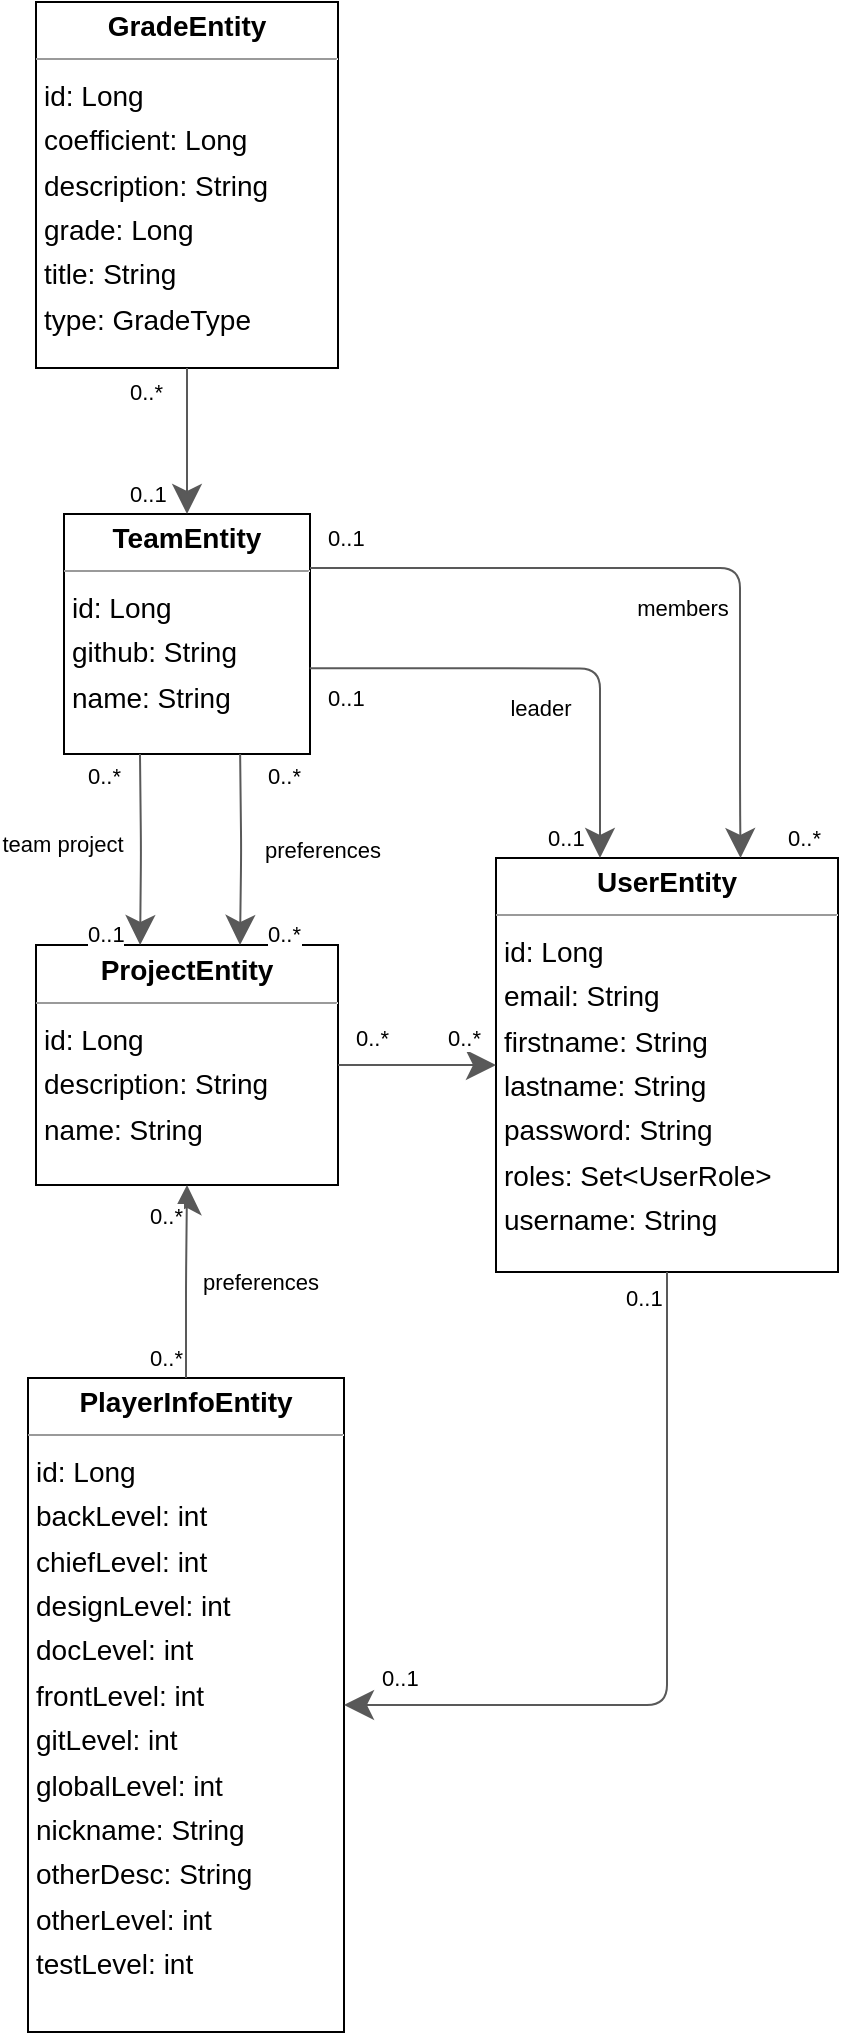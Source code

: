 <mxfile version="22.1.2" type="device">
  <diagram id="BaOxwKHlPyZWeWgeZCKj" name="Page-1">
    <mxGraphModel dx="503" dy="1462" grid="1" gridSize="10" guides="1" tooltips="1" connect="1" arrows="1" fold="1" page="1" pageScale="1" pageWidth="827" pageHeight="1169" background="none" math="0" shadow="0">
      <root>
        <mxCell id="0" />
        <mxCell id="1" parent="0" />
        <mxCell id="EuVTCKPE9AfQzZ4XW-F--8" value="&lt;p style=&quot;margin:0px;margin-top:4px;text-align:center;&quot;&gt;&lt;b&gt;GradeEntity&lt;/b&gt;&lt;/p&gt;&lt;hr size=&quot;1&quot;/&gt;&lt;p style=&quot;margin:0 0 0 4px;line-height:1.6;&quot;&gt; id:  Long &lt;br/&gt; coefficient:  Long &lt;br/&gt; description:  String &lt;br/&gt; grade:  Long &lt;br/&gt; title:  String &lt;br/&gt; type:  GradeType &lt;/p&gt;" style="verticalAlign=top;align=left;overflow=fill;fontSize=14;fontFamily=Helvetica;html=1;rounded=0;shadow=0;comic=0;labelBackgroundColor=none;strokeWidth=1;" vertex="1" parent="1">
          <mxGeometry x="215" y="-1092" width="151" height="183" as="geometry" />
        </mxCell>
        <mxCell id="EuVTCKPE9AfQzZ4XW-F--9" value="&lt;p style=&quot;margin:0px;margin-top:4px;text-align:center;&quot;&gt;&lt;b&gt;PlayerInfoEntity&lt;/b&gt;&lt;/p&gt;&lt;hr size=&quot;1&quot;/&gt;&lt;p style=&quot;margin:0 0 0 4px;line-height:1.6;&quot;&gt; id:  Long &lt;br/&gt; backLevel:  int &lt;br/&gt; chiefLevel:  int &lt;br/&gt; designLevel:  int &lt;br/&gt; docLevel:  int &lt;br/&gt; frontLevel:  int &lt;br/&gt; gitLevel:  int &lt;br/&gt; globalLevel:  int &lt;br/&gt; nickname:  String &lt;br/&gt; otherDesc:  String &lt;br/&gt; otherLevel:  int &lt;br/&gt; testLevel:  int &lt;/p&gt;" style="verticalAlign=top;align=left;overflow=fill;fontSize=14;fontFamily=Helvetica;html=1;rounded=0;shadow=0;comic=0;labelBackgroundColor=none;strokeWidth=1;" vertex="1" parent="1">
          <mxGeometry x="211" y="-404" width="158" height="327" as="geometry" />
        </mxCell>
        <mxCell id="EuVTCKPE9AfQzZ4XW-F--10" value="&lt;p style=&quot;margin:0px;margin-top:4px;text-align:center;&quot;&gt;&lt;b&gt;ProjectEntity&lt;/b&gt;&lt;/p&gt;&lt;hr size=&quot;1&quot;/&gt;&lt;p style=&quot;margin:0 0 0 4px;line-height:1.6;&quot;&gt; id:  Long &lt;br/&gt; description:  String &lt;br/&gt; name:  String &lt;/p&gt;" style="verticalAlign=top;align=left;overflow=fill;fontSize=14;fontFamily=Helvetica;html=1;rounded=0;shadow=0;comic=0;labelBackgroundColor=none;strokeWidth=1;" vertex="1" parent="1">
          <mxGeometry x="215" y="-620.5" width="151" height="120" as="geometry" />
        </mxCell>
        <mxCell id="EuVTCKPE9AfQzZ4XW-F--11" value="&lt;p style=&quot;margin:0px;margin-top:4px;text-align:center;&quot;&gt;&lt;b&gt;TeamEntity&lt;/b&gt;&lt;/p&gt;&lt;hr size=&quot;1&quot;/&gt;&lt;p style=&quot;margin:0 0 0 4px;line-height:1.6;&quot;&gt; id:  Long &lt;br/&gt; github:  String &lt;br/&gt; name:  String &lt;/p&gt;" style="verticalAlign=top;align=left;overflow=fill;fontSize=14;fontFamily=Helvetica;html=1;rounded=0;shadow=0;comic=0;labelBackgroundColor=none;strokeWidth=1;" vertex="1" parent="1">
          <mxGeometry x="229" y="-836" width="123" height="120" as="geometry" />
        </mxCell>
        <mxCell id="EuVTCKPE9AfQzZ4XW-F--12" value="&lt;p style=&quot;margin:0px;margin-top:4px;text-align:center;&quot;&gt;&lt;b&gt;UserEntity&lt;/b&gt;&lt;/p&gt;&lt;hr size=&quot;1&quot;/&gt;&lt;p style=&quot;margin:0 0 0 4px;line-height:1.6;&quot;&gt; id:  Long &lt;br/&gt; email:  String &lt;br/&gt; firstname:  String &lt;br/&gt; lastname:  String &lt;br/&gt; password:  String &lt;br/&gt; roles:  Set&amp;lt;UserRole&amp;gt; &lt;br/&gt; username:  String &lt;/p&gt;" style="verticalAlign=top;align=left;overflow=fill;fontSize=14;fontFamily=Helvetica;html=1;rounded=0;shadow=0;comic=0;labelBackgroundColor=none;strokeWidth=1;" vertex="1" parent="1">
          <mxGeometry x="445" y="-664" width="171" height="207" as="geometry" />
        </mxCell>
        <mxCell id="EuVTCKPE9AfQzZ4XW-F--13" value="" style="html=1;rounded=1;edgeStyle=orthogonalEdgeStyle;dashed=0;startArrow=none;endArrow=classic;endSize=12;strokeColor=#595959;exitX=0.500;exitY=1.000;exitDx=0;exitDy=0;entryX=0.500;entryY=0.000;entryDx=0;entryDy=0;" edge="1" parent="1" source="EuVTCKPE9AfQzZ4XW-F--8" target="EuVTCKPE9AfQzZ4XW-F--11">
          <mxGeometry width="50" height="50" relative="1" as="geometry">
            <Array as="points" />
          </mxGeometry>
        </mxCell>
        <mxCell id="EuVTCKPE9AfQzZ4XW-F--14" value="0..*" style="edgeLabel;resizable=0;html=1;align=left;verticalAlign=top;strokeColor=default;" vertex="1" connectable="0" parent="EuVTCKPE9AfQzZ4XW-F--13">
          <mxGeometry x="260" y="-910" as="geometry" />
        </mxCell>
        <mxCell id="EuVTCKPE9AfQzZ4XW-F--15" value="0..1" style="edgeLabel;resizable=0;html=1;align=left;verticalAlign=top;strokeColor=default;" vertex="1" connectable="0" parent="EuVTCKPE9AfQzZ4XW-F--13">
          <mxGeometry x="260" y="-859" as="geometry" />
        </mxCell>
        <mxCell id="EuVTCKPE9AfQzZ4XW-F--16" value="" style="html=1;rounded=1;edgeStyle=orthogonalEdgeStyle;dashed=0;startArrow=none;endArrow=classic;endSize=12;strokeColor=#595959;exitX=0.500;exitY=0.000;exitDx=0;exitDy=0;entryX=0.500;entryY=1.000;entryDx=0;entryDy=0;" edge="1" parent="1" source="EuVTCKPE9AfQzZ4XW-F--9" target="EuVTCKPE9AfQzZ4XW-F--10">
          <mxGeometry width="50" height="50" relative="1" as="geometry">
            <Array as="points" />
          </mxGeometry>
        </mxCell>
        <mxCell id="EuVTCKPE9AfQzZ4XW-F--17" value="0..*" style="edgeLabel;resizable=0;html=1;align=left;verticalAlign=top;strokeColor=default;" vertex="1" connectable="0" parent="EuVTCKPE9AfQzZ4XW-F--16">
          <mxGeometry x="270" y="-427" as="geometry" />
        </mxCell>
        <mxCell id="EuVTCKPE9AfQzZ4XW-F--18" value="0..*" style="edgeLabel;resizable=0;html=1;align=left;verticalAlign=top;strokeColor=default;" vertex="1" connectable="0" parent="EuVTCKPE9AfQzZ4XW-F--16">
          <mxGeometry x="270" y="-498" as="geometry" />
        </mxCell>
        <mxCell id="EuVTCKPE9AfQzZ4XW-F--19" value="preferences" style="edgeLabel;html=1;align=center;verticalAlign=middle;resizable=0;points=[];" vertex="1" connectable="0" parent="EuVTCKPE9AfQzZ4XW-F--16">
          <mxGeometry x="-0.015" y="1" relative="1" as="geometry">
            <mxPoint x="38" as="offset" />
          </mxGeometry>
        </mxCell>
        <mxCell id="EuVTCKPE9AfQzZ4XW-F--20" value="" style="html=1;rounded=1;edgeStyle=orthogonalEdgeStyle;dashed=0;startArrow=none;endArrow=classic;endSize=12;strokeColor=#595959;exitX=1.000;exitY=0.500;exitDx=0;exitDy=0;entryX=0.000;entryY=0.500;entryDx=0;entryDy=0;" edge="1" parent="1" source="EuVTCKPE9AfQzZ4XW-F--10" target="EuVTCKPE9AfQzZ4XW-F--12">
          <mxGeometry width="50" height="50" relative="1" as="geometry">
            <Array as="points" />
          </mxGeometry>
        </mxCell>
        <mxCell id="EuVTCKPE9AfQzZ4XW-F--21" value="0..*" style="edgeLabel;resizable=0;html=1;align=left;verticalAlign=top;strokeColor=default;" vertex="1" connectable="0" parent="EuVTCKPE9AfQzZ4XW-F--20">
          <mxGeometry x="373" y="-587" as="geometry" />
        </mxCell>
        <mxCell id="EuVTCKPE9AfQzZ4XW-F--22" value="0..*" style="edgeLabel;resizable=0;html=1;align=left;verticalAlign=top;strokeColor=default;direction=south;" vertex="1" connectable="0" parent="EuVTCKPE9AfQzZ4XW-F--20">
          <mxGeometry x="419" y="-587" as="geometry" />
        </mxCell>
        <mxCell id="EuVTCKPE9AfQzZ4XW-F--23" value="" style="html=1;rounded=1;edgeStyle=orthogonalEdgeStyle;dashed=0;startArrow=none;endArrow=classic;endSize=12;strokeColor=#595959;exitX=0.541;exitY=1.000;exitDx=0;exitDy=0;entryX=0.533;entryY=0.000;entryDx=0;entryDy=0;" edge="1" parent="1">
          <mxGeometry width="50" height="50" relative="1" as="geometry">
            <Array as="points" />
            <mxPoint x="317.063" y="-716" as="sourcePoint" />
            <mxPoint x="317.003" y="-620.5" as="targetPoint" />
          </mxGeometry>
        </mxCell>
        <mxCell id="EuVTCKPE9AfQzZ4XW-F--24" value="0..*" style="edgeLabel;resizable=0;html=1;align=left;verticalAlign=top;strokeColor=default;" vertex="1" connectable="0" parent="EuVTCKPE9AfQzZ4XW-F--23">
          <mxGeometry x="329" y="-718" as="geometry" />
        </mxCell>
        <mxCell id="EuVTCKPE9AfQzZ4XW-F--25" value="0..*" style="edgeLabel;resizable=0;html=1;align=left;verticalAlign=top;strokeColor=default;" vertex="1" connectable="0" parent="EuVTCKPE9AfQzZ4XW-F--23">
          <mxGeometry x="329" y="-639" as="geometry" />
        </mxCell>
        <mxCell id="EuVTCKPE9AfQzZ4XW-F--26" value="preferences" style="edgeLabel;html=1;align=center;verticalAlign=middle;resizable=0;points=[];" vertex="1" connectable="0" parent="EuVTCKPE9AfQzZ4XW-F--23">
          <mxGeometry x="0.031" y="1" relative="1" as="geometry">
            <mxPoint x="39" y="-2" as="offset" />
          </mxGeometry>
        </mxCell>
        <mxCell id="EuVTCKPE9AfQzZ4XW-F--27" value="" style="html=1;rounded=1;edgeStyle=orthogonalEdgeStyle;dashed=0;startArrow=none;endArrow=classic;endSize=12;strokeColor=#595959;exitX=0.459;exitY=1.000;exitDx=0;exitDy=0;entryX=0.467;entryY=0.000;entryDx=0;entryDy=0;" edge="1" parent="1">
          <mxGeometry width="50" height="50" relative="1" as="geometry">
            <Array as="points" />
            <mxPoint x="266.997" y="-716" as="sourcePoint" />
            <mxPoint x="267.057" y="-620.5" as="targetPoint" />
          </mxGeometry>
        </mxCell>
        <mxCell id="EuVTCKPE9AfQzZ4XW-F--28" value="0..*" style="edgeLabel;resizable=0;html=1;align=left;verticalAlign=top;strokeColor=default;" vertex="1" connectable="0" parent="EuVTCKPE9AfQzZ4XW-F--27">
          <mxGeometry x="239" y="-718" as="geometry" />
        </mxCell>
        <mxCell id="EuVTCKPE9AfQzZ4XW-F--29" value="0..1" style="edgeLabel;resizable=0;html=1;align=left;verticalAlign=top;strokeColor=default;" vertex="1" connectable="0" parent="EuVTCKPE9AfQzZ4XW-F--27">
          <mxGeometry x="239" y="-639" as="geometry" />
        </mxCell>
        <mxCell id="EuVTCKPE9AfQzZ4XW-F--30" value="team project" style="edgeLabel;html=1;align=center;verticalAlign=middle;resizable=0;points=[];" vertex="1" connectable="0" parent="EuVTCKPE9AfQzZ4XW-F--27">
          <mxGeometry x="-0.074" y="1" relative="1" as="geometry">
            <mxPoint x="-41" as="offset" />
          </mxGeometry>
        </mxCell>
        <mxCell id="EuVTCKPE9AfQzZ4XW-F--31" value="" style="html=1;rounded=1;edgeStyle=orthogonalEdgeStyle;dashed=0;startArrow=none;endArrow=classic;endSize=12;strokeColor=#595959;exitX=0.999;exitY=0.643;exitDx=0;exitDy=0;exitPerimeter=0;" edge="1" parent="1" source="EuVTCKPE9AfQzZ4XW-F--11" target="EuVTCKPE9AfQzZ4XW-F--12">
          <mxGeometry width="50" height="50" relative="1" as="geometry">
            <Array as="points">
              <mxPoint x="497" y="-759" />
            </Array>
            <mxPoint x="357" y="-759" as="sourcePoint" />
          </mxGeometry>
        </mxCell>
        <mxCell id="EuVTCKPE9AfQzZ4XW-F--32" value="0..1" style="edgeLabel;resizable=0;html=1;align=left;verticalAlign=top;strokeColor=default;" vertex="1" connectable="0" parent="EuVTCKPE9AfQzZ4XW-F--31">
          <mxGeometry x="359" y="-757" as="geometry" />
        </mxCell>
        <mxCell id="EuVTCKPE9AfQzZ4XW-F--33" value="0..1" style="edgeLabel;resizable=0;html=1;align=left;verticalAlign=top;strokeColor=default;" vertex="1" connectable="0" parent="EuVTCKPE9AfQzZ4XW-F--31">
          <mxGeometry x="469" y="-687" as="geometry" />
        </mxCell>
        <mxCell id="EuVTCKPE9AfQzZ4XW-F--34" value="leader" style="edgeLabel;html=1;align=center;verticalAlign=middle;resizable=0;points=[];" vertex="1" connectable="0" parent="EuVTCKPE9AfQzZ4XW-F--31">
          <mxGeometry x="-0.136" relative="1" as="geometry">
            <mxPoint x="11" y="20" as="offset" />
          </mxGeometry>
        </mxCell>
        <mxCell id="EuVTCKPE9AfQzZ4XW-F--35" value="" style="html=1;rounded=1;edgeStyle=orthogonalEdgeStyle;dashed=0;startArrow=none;endArrow=classic;endSize=12;strokeColor=#595959;exitX=0.996;exitY=0.482;exitDx=0;exitDy=0;exitPerimeter=0;entryX=0.715;entryY=0;entryDx=0;entryDy=0;entryPerimeter=0;" edge="1" parent="1" target="EuVTCKPE9AfQzZ4XW-F--12">
          <mxGeometry width="50" height="50" relative="1" as="geometry">
            <Array as="points">
              <mxPoint x="567" y="-809" />
              <mxPoint x="567" y="-695" />
              <mxPoint x="567" y="-695" />
            </Array>
            <mxPoint x="351.998" y="-808.96" as="sourcePoint" />
            <mxPoint x="567" y="-669" as="targetPoint" />
          </mxGeometry>
        </mxCell>
        <mxCell id="EuVTCKPE9AfQzZ4XW-F--36" value="0..1" style="edgeLabel;resizable=0;html=1;align=left;verticalAlign=top;strokeColor=default;" vertex="1" connectable="0" parent="EuVTCKPE9AfQzZ4XW-F--35">
          <mxGeometry x="359" y="-837" as="geometry" />
        </mxCell>
        <mxCell id="EuVTCKPE9AfQzZ4XW-F--37" value="0..*" style="edgeLabel;resizable=0;html=1;align=left;verticalAlign=top;strokeColor=default;" vertex="1" connectable="0" parent="EuVTCKPE9AfQzZ4XW-F--35">
          <mxGeometry x="589" y="-687" as="geometry" />
        </mxCell>
        <mxCell id="EuVTCKPE9AfQzZ4XW-F--38" value="members" style="edgeLabel;html=1;align=center;verticalAlign=middle;resizable=0;points=[];" vertex="1" connectable="0" parent="EuVTCKPE9AfQzZ4XW-F--35">
          <mxGeometry x="0.009" y="-2" relative="1" as="geometry">
            <mxPoint x="4" y="18" as="offset" />
          </mxGeometry>
        </mxCell>
        <mxCell id="EuVTCKPE9AfQzZ4XW-F--39" value="" style="html=1;rounded=1;edgeStyle=orthogonalEdgeStyle;dashed=0;startArrow=none;endArrow=classic;endSize=12;strokeColor=#595959;exitX=0.500;exitY=1.000;exitDx=0;exitDy=0;entryX=1.000;entryY=0.500;entryDx=0;entryDy=0;" edge="1" parent="1" source="EuVTCKPE9AfQzZ4XW-F--12" target="EuVTCKPE9AfQzZ4XW-F--9">
          <mxGeometry width="50" height="50" relative="1" as="geometry">
            <Array as="points">
              <mxPoint x="530" y="-241" />
            </Array>
          </mxGeometry>
        </mxCell>
        <mxCell id="EuVTCKPE9AfQzZ4XW-F--40" value="0..1" style="edgeLabel;resizable=0;html=1;align=left;verticalAlign=top;strokeColor=default;" vertex="1" connectable="0" parent="EuVTCKPE9AfQzZ4XW-F--39">
          <mxGeometry x="508" y="-457" as="geometry" />
        </mxCell>
        <mxCell id="EuVTCKPE9AfQzZ4XW-F--41" value="0..1" style="edgeLabel;resizable=0;html=1;align=left;verticalAlign=top;strokeColor=default;" vertex="1" connectable="0" parent="EuVTCKPE9AfQzZ4XW-F--39">
          <mxGeometry x="386" y="-267" as="geometry" />
        </mxCell>
      </root>
    </mxGraphModel>
  </diagram>
</mxfile>
